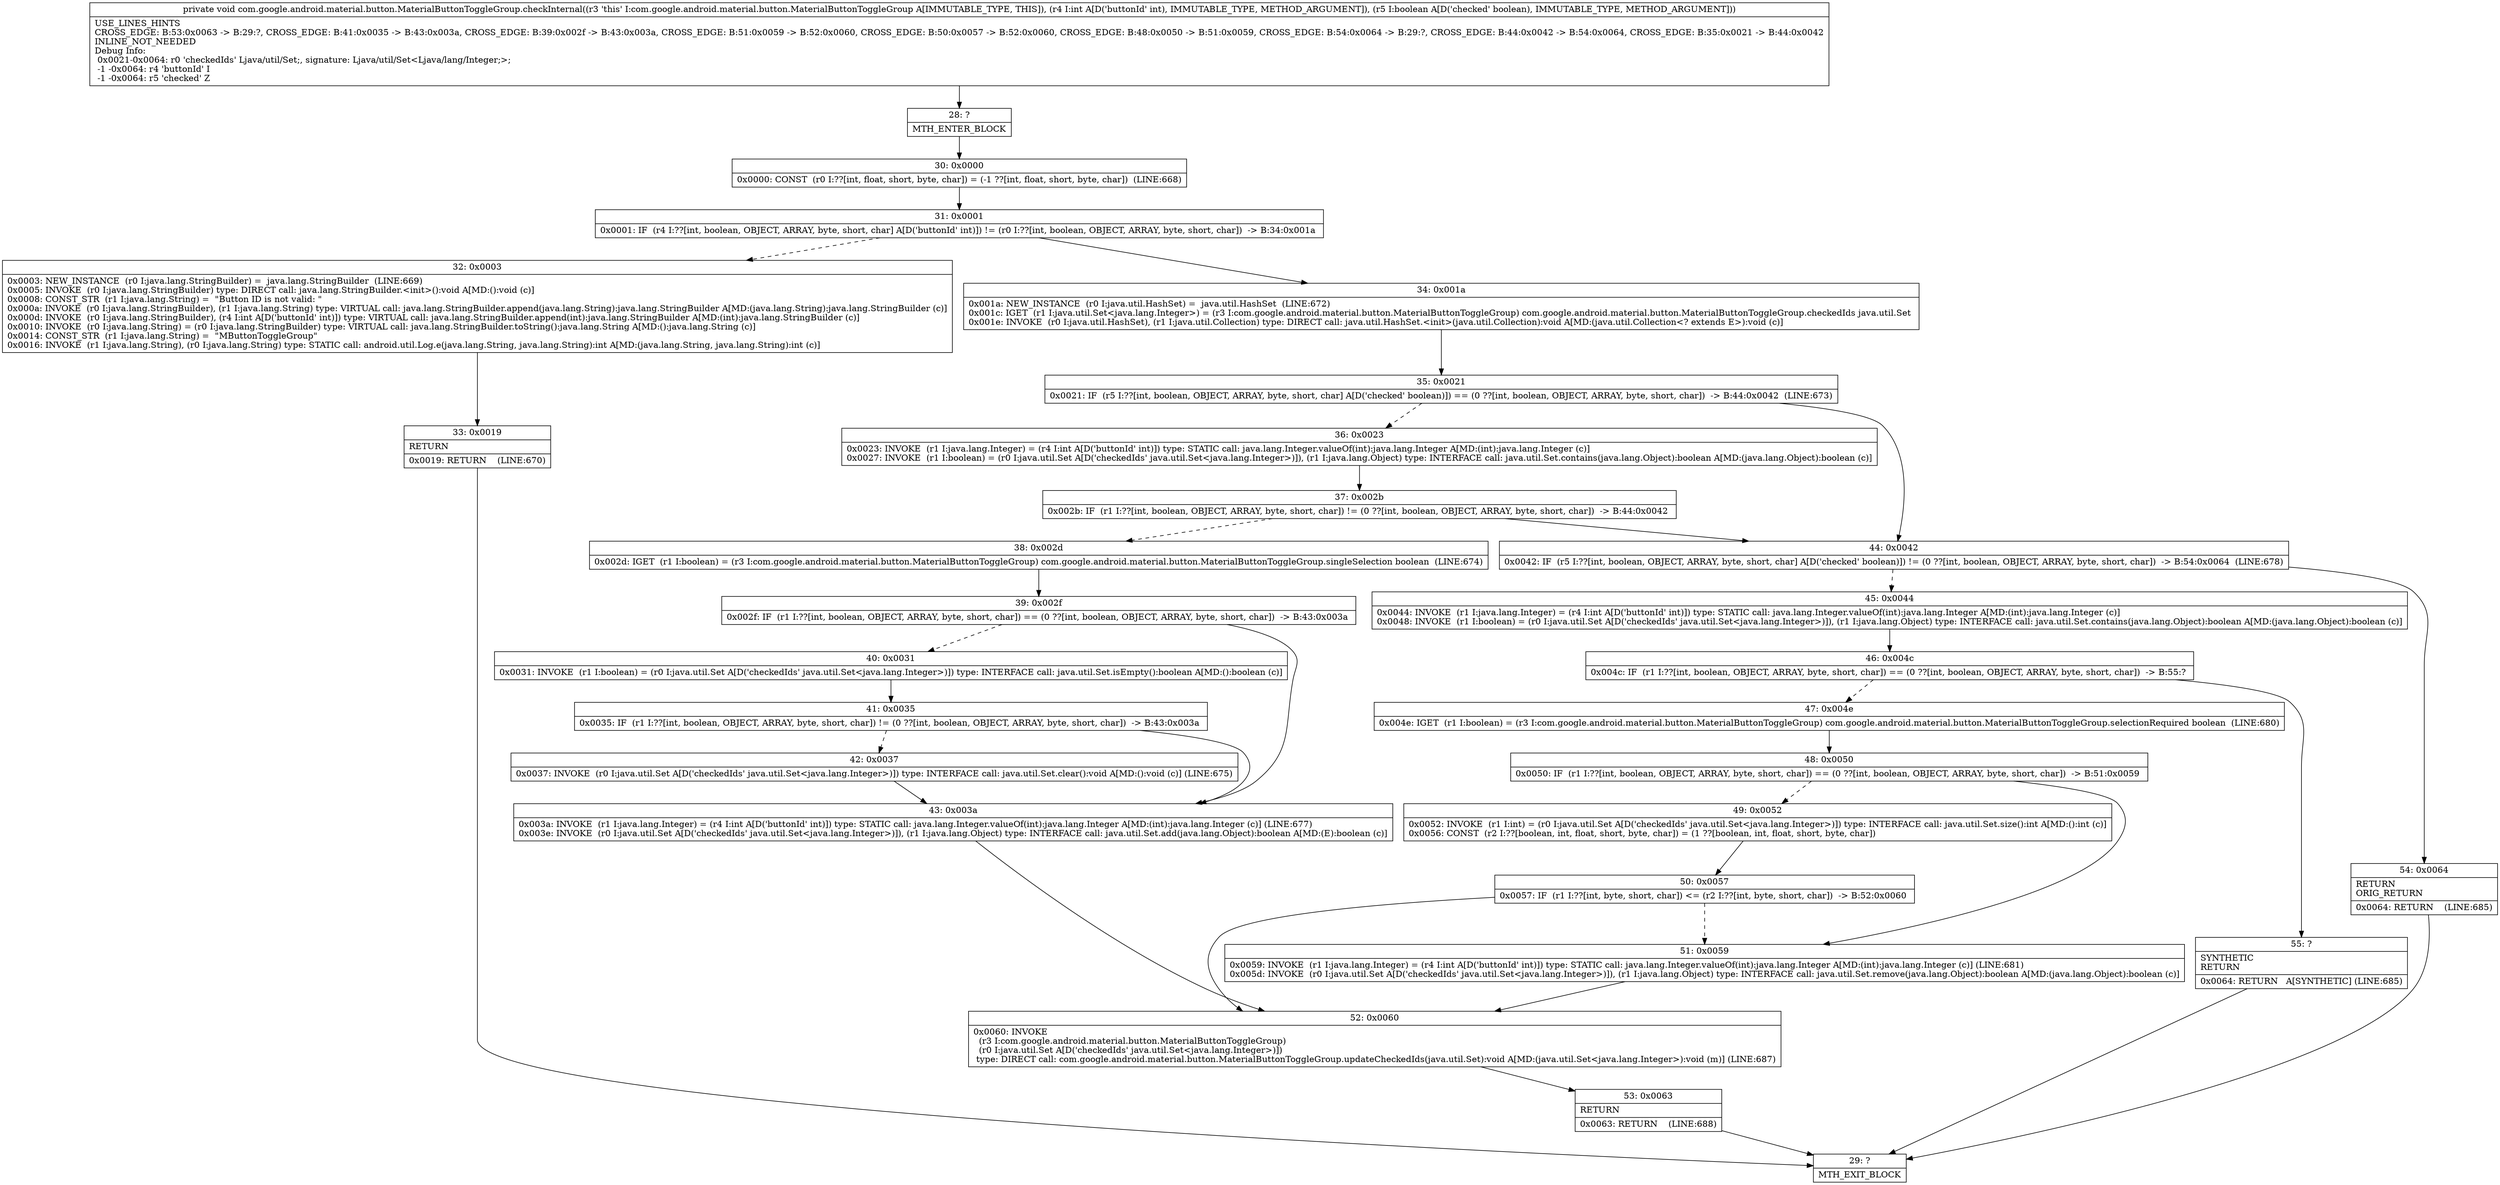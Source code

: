 digraph "CFG forcom.google.android.material.button.MaterialButtonToggleGroup.checkInternal(IZ)V" {
Node_28 [shape=record,label="{28\:\ ?|MTH_ENTER_BLOCK\l}"];
Node_30 [shape=record,label="{30\:\ 0x0000|0x0000: CONST  (r0 I:??[int, float, short, byte, char]) = (\-1 ??[int, float, short, byte, char])  (LINE:668)\l}"];
Node_31 [shape=record,label="{31\:\ 0x0001|0x0001: IF  (r4 I:??[int, boolean, OBJECT, ARRAY, byte, short, char] A[D('buttonId' int)]) != (r0 I:??[int, boolean, OBJECT, ARRAY, byte, short, char])  \-\> B:34:0x001a \l}"];
Node_32 [shape=record,label="{32\:\ 0x0003|0x0003: NEW_INSTANCE  (r0 I:java.lang.StringBuilder) =  java.lang.StringBuilder  (LINE:669)\l0x0005: INVOKE  (r0 I:java.lang.StringBuilder) type: DIRECT call: java.lang.StringBuilder.\<init\>():void A[MD:():void (c)]\l0x0008: CONST_STR  (r1 I:java.lang.String) =  \"Button ID is not valid: \" \l0x000a: INVOKE  (r0 I:java.lang.StringBuilder), (r1 I:java.lang.String) type: VIRTUAL call: java.lang.StringBuilder.append(java.lang.String):java.lang.StringBuilder A[MD:(java.lang.String):java.lang.StringBuilder (c)]\l0x000d: INVOKE  (r0 I:java.lang.StringBuilder), (r4 I:int A[D('buttonId' int)]) type: VIRTUAL call: java.lang.StringBuilder.append(int):java.lang.StringBuilder A[MD:(int):java.lang.StringBuilder (c)]\l0x0010: INVOKE  (r0 I:java.lang.String) = (r0 I:java.lang.StringBuilder) type: VIRTUAL call: java.lang.StringBuilder.toString():java.lang.String A[MD:():java.lang.String (c)]\l0x0014: CONST_STR  (r1 I:java.lang.String) =  \"MButtonToggleGroup\" \l0x0016: INVOKE  (r1 I:java.lang.String), (r0 I:java.lang.String) type: STATIC call: android.util.Log.e(java.lang.String, java.lang.String):int A[MD:(java.lang.String, java.lang.String):int (c)]\l}"];
Node_33 [shape=record,label="{33\:\ 0x0019|RETURN\l|0x0019: RETURN    (LINE:670)\l}"];
Node_29 [shape=record,label="{29\:\ ?|MTH_EXIT_BLOCK\l}"];
Node_34 [shape=record,label="{34\:\ 0x001a|0x001a: NEW_INSTANCE  (r0 I:java.util.HashSet) =  java.util.HashSet  (LINE:672)\l0x001c: IGET  (r1 I:java.util.Set\<java.lang.Integer\>) = (r3 I:com.google.android.material.button.MaterialButtonToggleGroup) com.google.android.material.button.MaterialButtonToggleGroup.checkedIds java.util.Set \l0x001e: INVOKE  (r0 I:java.util.HashSet), (r1 I:java.util.Collection) type: DIRECT call: java.util.HashSet.\<init\>(java.util.Collection):void A[MD:(java.util.Collection\<? extends E\>):void (c)]\l}"];
Node_35 [shape=record,label="{35\:\ 0x0021|0x0021: IF  (r5 I:??[int, boolean, OBJECT, ARRAY, byte, short, char] A[D('checked' boolean)]) == (0 ??[int, boolean, OBJECT, ARRAY, byte, short, char])  \-\> B:44:0x0042  (LINE:673)\l}"];
Node_36 [shape=record,label="{36\:\ 0x0023|0x0023: INVOKE  (r1 I:java.lang.Integer) = (r4 I:int A[D('buttonId' int)]) type: STATIC call: java.lang.Integer.valueOf(int):java.lang.Integer A[MD:(int):java.lang.Integer (c)]\l0x0027: INVOKE  (r1 I:boolean) = (r0 I:java.util.Set A[D('checkedIds' java.util.Set\<java.lang.Integer\>)]), (r1 I:java.lang.Object) type: INTERFACE call: java.util.Set.contains(java.lang.Object):boolean A[MD:(java.lang.Object):boolean (c)]\l}"];
Node_37 [shape=record,label="{37\:\ 0x002b|0x002b: IF  (r1 I:??[int, boolean, OBJECT, ARRAY, byte, short, char]) != (0 ??[int, boolean, OBJECT, ARRAY, byte, short, char])  \-\> B:44:0x0042 \l}"];
Node_38 [shape=record,label="{38\:\ 0x002d|0x002d: IGET  (r1 I:boolean) = (r3 I:com.google.android.material.button.MaterialButtonToggleGroup) com.google.android.material.button.MaterialButtonToggleGroup.singleSelection boolean  (LINE:674)\l}"];
Node_39 [shape=record,label="{39\:\ 0x002f|0x002f: IF  (r1 I:??[int, boolean, OBJECT, ARRAY, byte, short, char]) == (0 ??[int, boolean, OBJECT, ARRAY, byte, short, char])  \-\> B:43:0x003a \l}"];
Node_40 [shape=record,label="{40\:\ 0x0031|0x0031: INVOKE  (r1 I:boolean) = (r0 I:java.util.Set A[D('checkedIds' java.util.Set\<java.lang.Integer\>)]) type: INTERFACE call: java.util.Set.isEmpty():boolean A[MD:():boolean (c)]\l}"];
Node_41 [shape=record,label="{41\:\ 0x0035|0x0035: IF  (r1 I:??[int, boolean, OBJECT, ARRAY, byte, short, char]) != (0 ??[int, boolean, OBJECT, ARRAY, byte, short, char])  \-\> B:43:0x003a \l}"];
Node_42 [shape=record,label="{42\:\ 0x0037|0x0037: INVOKE  (r0 I:java.util.Set A[D('checkedIds' java.util.Set\<java.lang.Integer\>)]) type: INTERFACE call: java.util.Set.clear():void A[MD:():void (c)] (LINE:675)\l}"];
Node_43 [shape=record,label="{43\:\ 0x003a|0x003a: INVOKE  (r1 I:java.lang.Integer) = (r4 I:int A[D('buttonId' int)]) type: STATIC call: java.lang.Integer.valueOf(int):java.lang.Integer A[MD:(int):java.lang.Integer (c)] (LINE:677)\l0x003e: INVOKE  (r0 I:java.util.Set A[D('checkedIds' java.util.Set\<java.lang.Integer\>)]), (r1 I:java.lang.Object) type: INTERFACE call: java.util.Set.add(java.lang.Object):boolean A[MD:(E):boolean (c)]\l}"];
Node_52 [shape=record,label="{52\:\ 0x0060|0x0060: INVOKE  \l  (r3 I:com.google.android.material.button.MaterialButtonToggleGroup)\l  (r0 I:java.util.Set A[D('checkedIds' java.util.Set\<java.lang.Integer\>)])\l type: DIRECT call: com.google.android.material.button.MaterialButtonToggleGroup.updateCheckedIds(java.util.Set):void A[MD:(java.util.Set\<java.lang.Integer\>):void (m)] (LINE:687)\l}"];
Node_53 [shape=record,label="{53\:\ 0x0063|RETURN\l|0x0063: RETURN    (LINE:688)\l}"];
Node_44 [shape=record,label="{44\:\ 0x0042|0x0042: IF  (r5 I:??[int, boolean, OBJECT, ARRAY, byte, short, char] A[D('checked' boolean)]) != (0 ??[int, boolean, OBJECT, ARRAY, byte, short, char])  \-\> B:54:0x0064  (LINE:678)\l}"];
Node_45 [shape=record,label="{45\:\ 0x0044|0x0044: INVOKE  (r1 I:java.lang.Integer) = (r4 I:int A[D('buttonId' int)]) type: STATIC call: java.lang.Integer.valueOf(int):java.lang.Integer A[MD:(int):java.lang.Integer (c)]\l0x0048: INVOKE  (r1 I:boolean) = (r0 I:java.util.Set A[D('checkedIds' java.util.Set\<java.lang.Integer\>)]), (r1 I:java.lang.Object) type: INTERFACE call: java.util.Set.contains(java.lang.Object):boolean A[MD:(java.lang.Object):boolean (c)]\l}"];
Node_46 [shape=record,label="{46\:\ 0x004c|0x004c: IF  (r1 I:??[int, boolean, OBJECT, ARRAY, byte, short, char]) == (0 ??[int, boolean, OBJECT, ARRAY, byte, short, char])  \-\> B:55:? \l}"];
Node_47 [shape=record,label="{47\:\ 0x004e|0x004e: IGET  (r1 I:boolean) = (r3 I:com.google.android.material.button.MaterialButtonToggleGroup) com.google.android.material.button.MaterialButtonToggleGroup.selectionRequired boolean  (LINE:680)\l}"];
Node_48 [shape=record,label="{48\:\ 0x0050|0x0050: IF  (r1 I:??[int, boolean, OBJECT, ARRAY, byte, short, char]) == (0 ??[int, boolean, OBJECT, ARRAY, byte, short, char])  \-\> B:51:0x0059 \l}"];
Node_49 [shape=record,label="{49\:\ 0x0052|0x0052: INVOKE  (r1 I:int) = (r0 I:java.util.Set A[D('checkedIds' java.util.Set\<java.lang.Integer\>)]) type: INTERFACE call: java.util.Set.size():int A[MD:():int (c)]\l0x0056: CONST  (r2 I:??[boolean, int, float, short, byte, char]) = (1 ??[boolean, int, float, short, byte, char]) \l}"];
Node_50 [shape=record,label="{50\:\ 0x0057|0x0057: IF  (r1 I:??[int, byte, short, char]) \<= (r2 I:??[int, byte, short, char])  \-\> B:52:0x0060 \l}"];
Node_51 [shape=record,label="{51\:\ 0x0059|0x0059: INVOKE  (r1 I:java.lang.Integer) = (r4 I:int A[D('buttonId' int)]) type: STATIC call: java.lang.Integer.valueOf(int):java.lang.Integer A[MD:(int):java.lang.Integer (c)] (LINE:681)\l0x005d: INVOKE  (r0 I:java.util.Set A[D('checkedIds' java.util.Set\<java.lang.Integer\>)]), (r1 I:java.lang.Object) type: INTERFACE call: java.util.Set.remove(java.lang.Object):boolean A[MD:(java.lang.Object):boolean (c)]\l}"];
Node_55 [shape=record,label="{55\:\ ?|SYNTHETIC\lRETURN\l|0x0064: RETURN   A[SYNTHETIC] (LINE:685)\l}"];
Node_54 [shape=record,label="{54\:\ 0x0064|RETURN\lORIG_RETURN\l|0x0064: RETURN    (LINE:685)\l}"];
MethodNode[shape=record,label="{private void com.google.android.material.button.MaterialButtonToggleGroup.checkInternal((r3 'this' I:com.google.android.material.button.MaterialButtonToggleGroup A[IMMUTABLE_TYPE, THIS]), (r4 I:int A[D('buttonId' int), IMMUTABLE_TYPE, METHOD_ARGUMENT]), (r5 I:boolean A[D('checked' boolean), IMMUTABLE_TYPE, METHOD_ARGUMENT]))  | USE_LINES_HINTS\lCROSS_EDGE: B:53:0x0063 \-\> B:29:?, CROSS_EDGE: B:41:0x0035 \-\> B:43:0x003a, CROSS_EDGE: B:39:0x002f \-\> B:43:0x003a, CROSS_EDGE: B:51:0x0059 \-\> B:52:0x0060, CROSS_EDGE: B:50:0x0057 \-\> B:52:0x0060, CROSS_EDGE: B:48:0x0050 \-\> B:51:0x0059, CROSS_EDGE: B:54:0x0064 \-\> B:29:?, CROSS_EDGE: B:44:0x0042 \-\> B:54:0x0064, CROSS_EDGE: B:35:0x0021 \-\> B:44:0x0042\lINLINE_NOT_NEEDED\lDebug Info:\l  0x0021\-0x0064: r0 'checkedIds' Ljava\/util\/Set;, signature: Ljava\/util\/Set\<Ljava\/lang\/Integer;\>;\l  \-1 \-0x0064: r4 'buttonId' I\l  \-1 \-0x0064: r5 'checked' Z\l}"];
MethodNode -> Node_28;Node_28 -> Node_30;
Node_30 -> Node_31;
Node_31 -> Node_32[style=dashed];
Node_31 -> Node_34;
Node_32 -> Node_33;
Node_33 -> Node_29;
Node_34 -> Node_35;
Node_35 -> Node_36[style=dashed];
Node_35 -> Node_44;
Node_36 -> Node_37;
Node_37 -> Node_38[style=dashed];
Node_37 -> Node_44;
Node_38 -> Node_39;
Node_39 -> Node_40[style=dashed];
Node_39 -> Node_43;
Node_40 -> Node_41;
Node_41 -> Node_42[style=dashed];
Node_41 -> Node_43;
Node_42 -> Node_43;
Node_43 -> Node_52;
Node_52 -> Node_53;
Node_53 -> Node_29;
Node_44 -> Node_45[style=dashed];
Node_44 -> Node_54;
Node_45 -> Node_46;
Node_46 -> Node_47[style=dashed];
Node_46 -> Node_55;
Node_47 -> Node_48;
Node_48 -> Node_49[style=dashed];
Node_48 -> Node_51;
Node_49 -> Node_50;
Node_50 -> Node_51[style=dashed];
Node_50 -> Node_52;
Node_51 -> Node_52;
Node_55 -> Node_29;
Node_54 -> Node_29;
}

